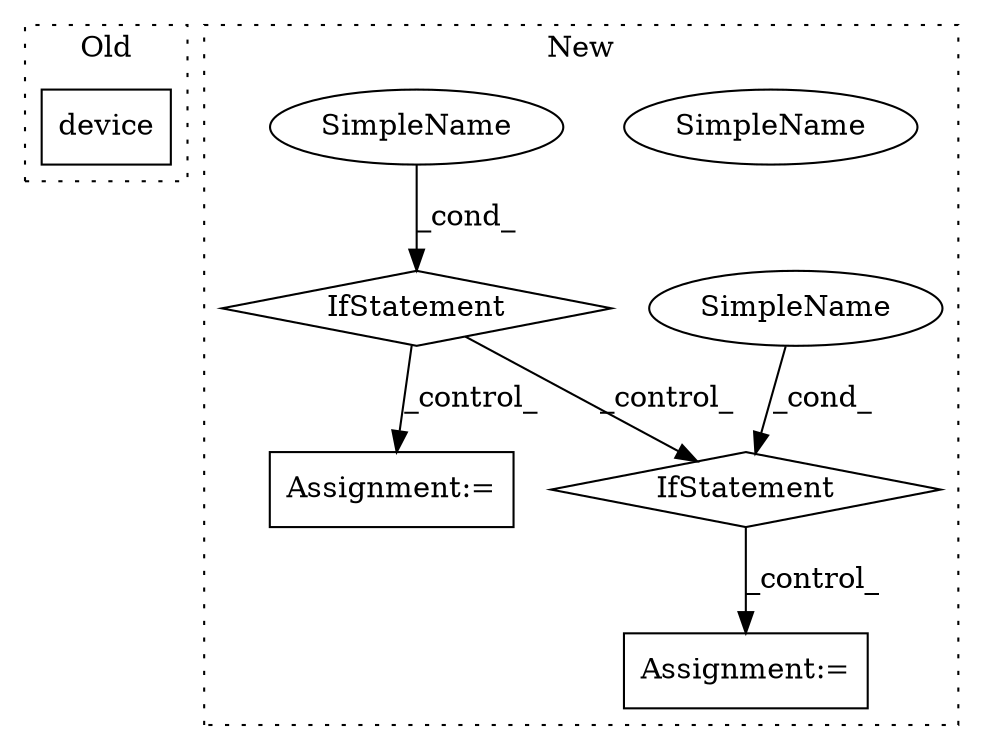 digraph G {
subgraph cluster0 {
1 [label="device" a="32" s="520,548" l="7,1" shape="box"];
label = "Old";
style="dotted";
}
subgraph cluster1 {
2 [label="IfStatement" a="25" s="475,483" l="4,2" shape="diamond"];
3 [label="Assignment:=" a="7" s="863,943" l="61,2" shape="box"];
4 [label="SimpleName" a="42" s="479" l="4" shape="ellipse"];
5 [label="IfStatement" a="25" s="841,851" l="4,2" shape="diamond"];
6 [label="SimpleName" a="42" s="" l="" shape="ellipse"];
7 [label="Assignment:=" a="7" s="494" l="1" shape="box"];
8 [label="SimpleName" a="42" s="479" l="4" shape="ellipse"];
label = "New";
style="dotted";
}
2 -> 7 [label="_control_"];
2 -> 5 [label="_control_"];
5 -> 3 [label="_control_"];
6 -> 5 [label="_cond_"];
8 -> 2 [label="_cond_"];
}